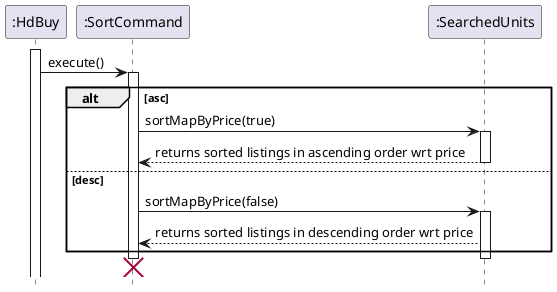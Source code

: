 @startuml
'https://plantuml.com/sequence-diagram
hide footbox
activate ":HdBuy"
":HdBuy" -> ":SortCommand": execute()
activate ":SortCommand"
        alt asc
            ":SortCommand" -> ":SearchedUnits": sortMapByPrice(true)
            activate ":SearchedUnits"
            ":SortCommand" <-- ":SearchedUnits": returns sorted listings in ascending order wrt price
            deactivate ":SearchedUnits"
        else desc
            ":SortCommand" -> ":SearchedUnits": sortMapByPrice(false)
            activate ":SearchedUnits"
            ":SortCommand" <-- ":SearchedUnits": returns sorted listings in descending order wrt price
        end
        deactivate ":SearchedUnits"
        destroy ":SortCommand"
@enduml